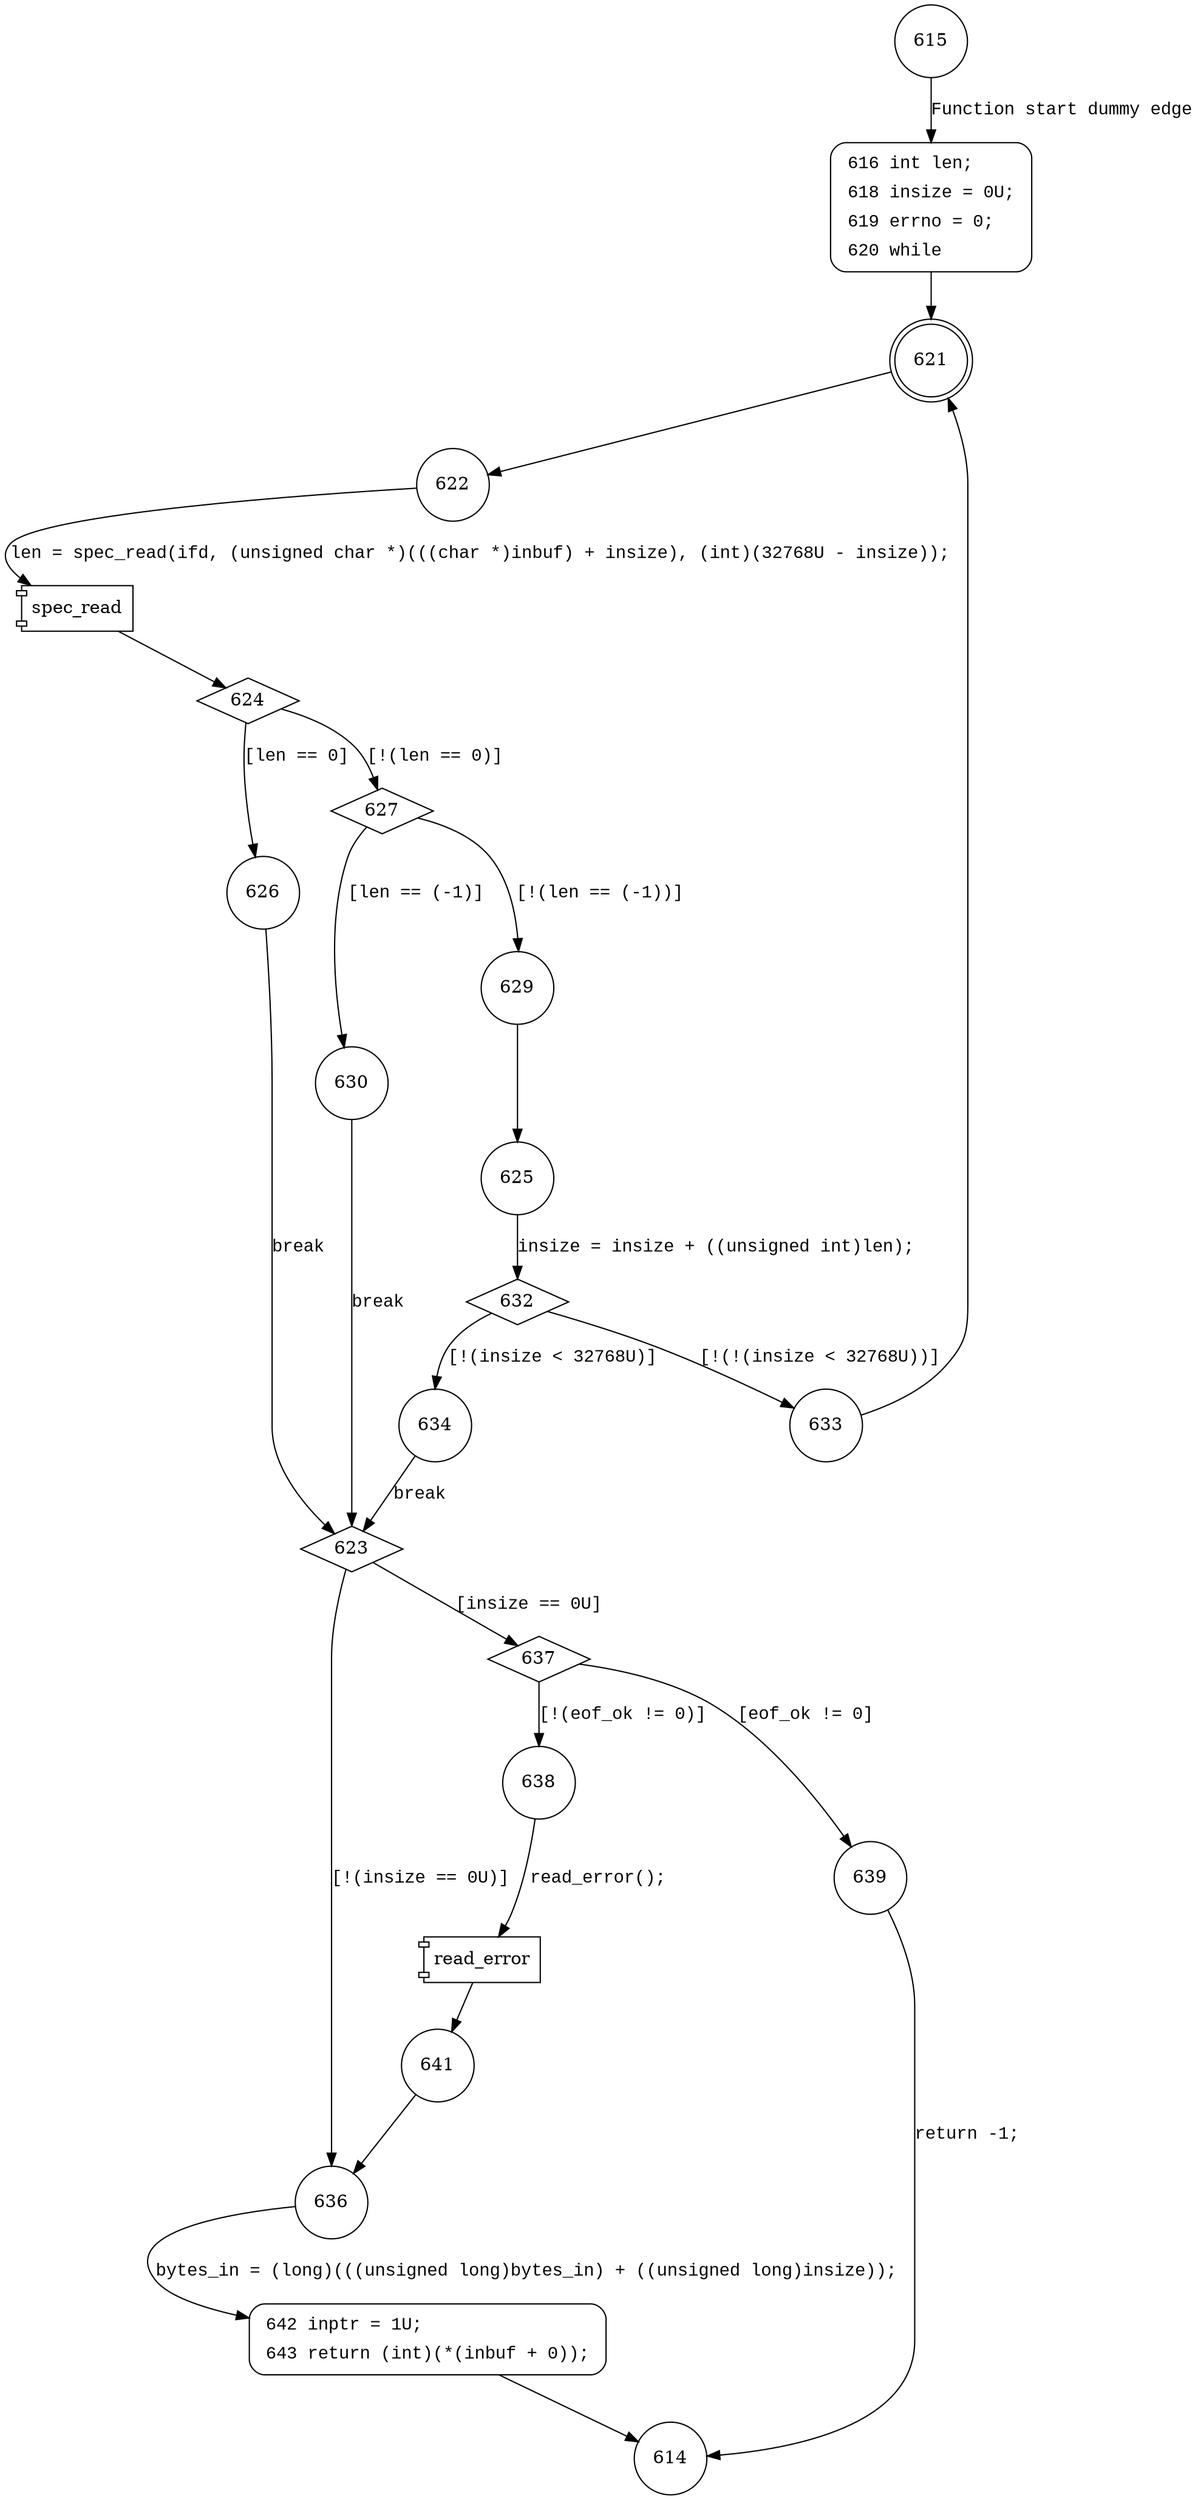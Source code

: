 digraph fill_inbuf {
615 [shape="circle"]
616 [shape="circle"]
621 [shape="doublecircle"]
622 [shape="circle"]
624 [shape="diamond"]
627 [shape="diamond"]
626 [shape="circle"]
623 [shape="diamond"]
636 [shape="circle"]
637 [shape="diamond"]
638 [shape="circle"]
639 [shape="circle"]
641 [shape="circle"]
642 [shape="circle"]
629 [shape="circle"]
630 [shape="circle"]
625 [shape="circle"]
632 [shape="diamond"]
633 [shape="circle"]
634 [shape="circle"]
614 [shape="circle"]
616 [style="filled,bold" penwidth="1" fillcolor="white" fontname="Courier New" shape="Mrecord" label=<<table border="0" cellborder="0" cellpadding="3" bgcolor="white"><tr><td align="right">616</td><td align="left">int len;</td></tr><tr><td align="right">618</td><td align="left">insize = 0U;</td></tr><tr><td align="right">619</td><td align="left">errno = 0;</td></tr><tr><td align="right">620</td><td align="left">while</td></tr></table>>]
616 -> 621[label=""]
642 [style="filled,bold" penwidth="1" fillcolor="white" fontname="Courier New" shape="Mrecord" label=<<table border="0" cellborder="0" cellpadding="3" bgcolor="white"><tr><td align="right">642</td><td align="left">inptr = 1U;</td></tr><tr><td align="right">643</td><td align="left">return (int)(*(inbuf + 0));</td></tr></table>>]
642 -> 614[label=""]
615 -> 616 [label="Function start dummy edge" fontname="Courier New"]
621 -> 622 [label="" fontname="Courier New"]
100331 [shape="component" label="spec_read"]
622 -> 100331 [label="len = spec_read(ifd, (unsigned char *)(((char *)inbuf) + insize), (int)(32768U - insize));" fontname="Courier New"]
100331 -> 624 [label="" fontname="Courier New"]
624 -> 627 [label="[!(len == 0)]" fontname="Courier New"]
624 -> 626 [label="[len == 0]" fontname="Courier New"]
623 -> 636 [label="[!(insize == 0U)]" fontname="Courier New"]
623 -> 637 [label="[insize == 0U]" fontname="Courier New"]
637 -> 638 [label="[!(eof_ok != 0)]" fontname="Courier New"]
637 -> 639 [label="[eof_ok != 0]" fontname="Courier New"]
100332 [shape="component" label="read_error"]
638 -> 100332 [label="read_error();" fontname="Courier New"]
100332 -> 641 [label="" fontname="Courier New"]
636 -> 642 [label="bytes_in = (long)(((unsigned long)bytes_in) + ((unsigned long)insize));" fontname="Courier New"]
627 -> 629 [label="[!(len == (-1))]" fontname="Courier New"]
627 -> 630 [label="[len == (-1)]" fontname="Courier New"]
629 -> 625 [label="" fontname="Courier New"]
632 -> 633 [label="[!(!(insize < 32768U))]" fontname="Courier New"]
632 -> 634 [label="[!(insize < 32768U)]" fontname="Courier New"]
633 -> 621 [label="" fontname="Courier New"]
626 -> 623 [label="break" fontname="Courier New"]
639 -> 614 [label="return -1;" fontname="Courier New"]
641 -> 636 [label="" fontname="Courier New"]
630 -> 623 [label="break" fontname="Courier New"]
625 -> 632 [label="insize = insize + ((unsigned int)len);" fontname="Courier New"]
634 -> 623 [label="break" fontname="Courier New"]
}